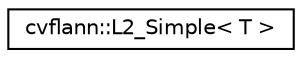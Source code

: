digraph "Graphical Class Hierarchy"
{
 // LATEX_PDF_SIZE
  edge [fontname="Helvetica",fontsize="10",labelfontname="Helvetica",labelfontsize="10"];
  node [fontname="Helvetica",fontsize="10",shape=record];
  rankdir="LR";
  Node0 [label="cvflann::L2_Simple\< T \>",height=0.2,width=0.4,color="black", fillcolor="white", style="filled",URL="$structcvflann_1_1_l2___simple.html",tooltip=" "];
}
